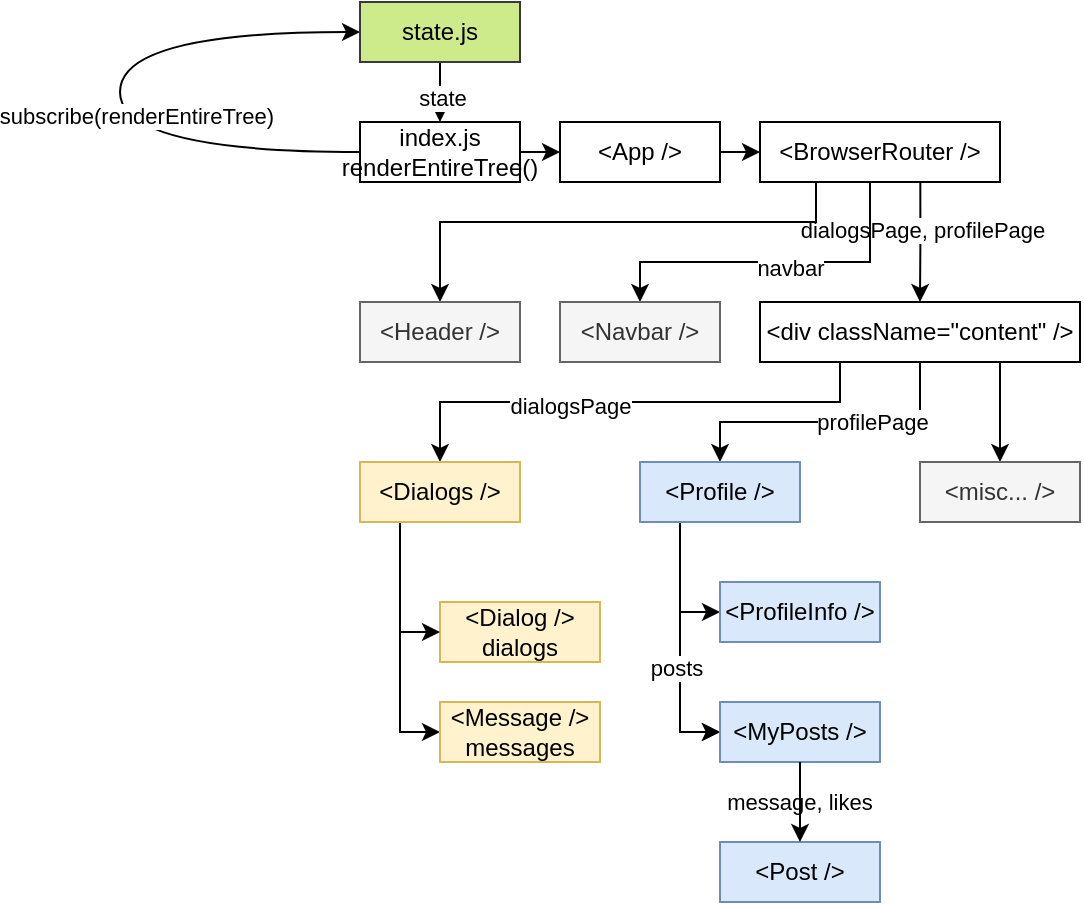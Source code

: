 <mxfile version="13.8.8" type="github">
  <diagram id="NrRwmYd_rE9BjqmSeeqi" name="Page-1">
    <mxGraphModel dx="813" dy="435" grid="1" gridSize="10" guides="1" tooltips="1" connect="1" arrows="1" fold="1" page="1" pageScale="1" pageWidth="1169" pageHeight="1654" math="0" shadow="0">
      <root>
        <mxCell id="0" />
        <mxCell id="1" parent="0" />
        <mxCell id="PeZL889Ma0l5DyYccscX-35" value="" style="rounded=0;whiteSpace=wrap;html=1;" parent="1" vertex="1">
          <mxGeometry x="240" y="350" width="80" height="30" as="geometry" />
        </mxCell>
        <mxCell id="PeZL889Ma0l5DyYccscX-36" value="&amp;lt;Dialog /&amp;gt;&lt;br&gt;dialogs" style="text;html=1;strokeColor=#d6b656;fillColor=#fff2cc;align=center;verticalAlign=middle;whiteSpace=wrap;rounded=0;" parent="1" vertex="1">
          <mxGeometry x="240" y="350" width="80" height="30" as="geometry" />
        </mxCell>
        <mxCell id="PeZL889Ma0l5DyYccscX-7" value="" style="rounded=0;whiteSpace=wrap;html=1;" parent="1" vertex="1">
          <mxGeometry x="400" y="110" width="120" height="30" as="geometry" />
        </mxCell>
        <mxCell id="PeZL889Ma0l5DyYccscX-8" value="&amp;lt;BrowserRouter /&amp;gt;" style="text;html=1;strokeColor=none;fillColor=none;align=center;verticalAlign=middle;whiteSpace=wrap;rounded=0;" parent="1" vertex="1">
          <mxGeometry x="400" y="110" width="120" height="30" as="geometry" />
        </mxCell>
        <mxCell id="PeZL889Ma0l5DyYccscX-17" value="" style="rounded=0;whiteSpace=wrap;html=1;" parent="1" vertex="1">
          <mxGeometry x="400" y="200" width="160" height="30" as="geometry" />
        </mxCell>
        <mxCell id="PeZL889Ma0l5DyYccscX-24" style="edgeStyle=orthogonalEdgeStyle;rounded=0;orthogonalLoop=1;jettySize=auto;html=1;exitX=0.668;exitY=1;exitDx=0;exitDy=0;entryX=0.5;entryY=0;entryDx=0;entryDy=0;exitPerimeter=0;" parent="1" source="PeZL889Ma0l5DyYccscX-8" target="PeZL889Ma0l5DyYccscX-18" edge="1">
          <mxGeometry relative="1" as="geometry" />
        </mxCell>
        <mxCell id="PeZL889Ma0l5DyYccscX-57" value="dialogsPage, profilePage" style="edgeLabel;html=1;align=center;verticalAlign=middle;resizable=0;points=[];rotation=0;" parent="PeZL889Ma0l5DyYccscX-24" vertex="1" connectable="0">
          <mxGeometry x="-0.198" y="1" relative="1" as="geometry">
            <mxPoint as="offset" />
          </mxGeometry>
        </mxCell>
        <mxCell id="PeZL889Ma0l5DyYccscX-31" style="edgeStyle=orthogonalEdgeStyle;rounded=0;orthogonalLoop=1;jettySize=auto;html=1;exitX=0.25;exitY=1;exitDx=0;exitDy=0;entryX=0.5;entryY=0;entryDx=0;entryDy=0;" parent="1" source="PeZL889Ma0l5DyYccscX-18" target="PeZL889Ma0l5DyYccscX-26" edge="1">
          <mxGeometry relative="1" as="geometry">
            <Array as="points">
              <mxPoint x="440" y="250" />
              <mxPoint x="240" y="250" />
            </Array>
          </mxGeometry>
        </mxCell>
        <mxCell id="PeZL889Ma0l5DyYccscX-58" value="dialogsPage" style="edgeLabel;html=1;align=center;verticalAlign=middle;resizable=0;points=[];" parent="PeZL889Ma0l5DyYccscX-31" vertex="1" connectable="0">
          <mxGeometry x="0.238" y="2" relative="1" as="geometry">
            <mxPoint as="offset" />
          </mxGeometry>
        </mxCell>
        <mxCell id="PeZL889Ma0l5DyYccscX-32" style="edgeStyle=orthogonalEdgeStyle;rounded=0;orthogonalLoop=1;jettySize=auto;html=1;exitX=0.5;exitY=1;exitDx=0;exitDy=0;entryX=0.5;entryY=0;entryDx=0;entryDy=0;" parent="1" source="PeZL889Ma0l5DyYccscX-18" target="PeZL889Ma0l5DyYccscX-28" edge="1">
          <mxGeometry relative="1" as="geometry">
            <Array as="points">
              <mxPoint x="480" y="260" />
              <mxPoint x="380" y="260" />
            </Array>
          </mxGeometry>
        </mxCell>
        <mxCell id="PeZL889Ma0l5DyYccscX-56" value="profilePage" style="edgeLabel;html=1;align=center;verticalAlign=middle;resizable=0;points=[];" parent="PeZL889Ma0l5DyYccscX-32" vertex="1" connectable="0">
          <mxGeometry x="-0.281" relative="1" as="geometry">
            <mxPoint as="offset" />
          </mxGeometry>
        </mxCell>
        <mxCell id="PeZL889Ma0l5DyYccscX-33" style="edgeStyle=orthogonalEdgeStyle;rounded=0;orthogonalLoop=1;jettySize=auto;html=1;exitX=0.75;exitY=1;exitDx=0;exitDy=0;entryX=0.5;entryY=0;entryDx=0;entryDy=0;" parent="1" source="PeZL889Ma0l5DyYccscX-18" target="PeZL889Ma0l5DyYccscX-30" edge="1">
          <mxGeometry relative="1" as="geometry" />
        </mxCell>
        <mxCell id="PeZL889Ma0l5DyYccscX-18" value="&amp;lt;div className=&quot;content&quot; /&amp;gt;" style="text;html=1;strokeColor=none;fillColor=none;align=center;verticalAlign=middle;whiteSpace=wrap;rounded=0;" parent="1" vertex="1">
          <mxGeometry x="400" y="200" width="160" height="30" as="geometry" />
        </mxCell>
        <mxCell id="PeZL889Ma0l5DyYccscX-9" style="edgeStyle=orthogonalEdgeStyle;rounded=0;orthogonalLoop=1;jettySize=auto;html=1;exitX=1;exitY=0.5;exitDx=0;exitDy=0;entryX=0;entryY=0.5;entryDx=0;entryDy=0;" parent="1" source="alqPYtF8ae9YzJ5CwO1B-1" target="PeZL889Ma0l5DyYccscX-4" edge="1">
          <mxGeometry relative="1" as="geometry" />
        </mxCell>
        <mxCell id="alqPYtF8ae9YzJ5CwO1B-1" value="" style="rounded=0;whiteSpace=wrap;html=1;" parent="1" vertex="1">
          <mxGeometry x="200" y="110" width="80" height="30" as="geometry" />
        </mxCell>
        <mxCell id="alqPYtF8ae9YzJ5CwO1B-2" value="index.js&lt;br&gt;renderEntireTree()" style="text;html=1;strokeColor=none;fillColor=none;align=center;verticalAlign=middle;whiteSpace=wrap;rounded=0;" parent="1" vertex="1">
          <mxGeometry x="200" y="110" width="80" height="30" as="geometry" />
        </mxCell>
        <mxCell id="PeZL889Ma0l5DyYccscX-12" style="edgeStyle=orthogonalEdgeStyle;rounded=0;orthogonalLoop=1;jettySize=auto;html=1;exitX=1;exitY=0.5;exitDx=0;exitDy=0;entryX=0;entryY=0.5;entryDx=0;entryDy=0;" parent="1" source="PeZL889Ma0l5DyYccscX-4" target="PeZL889Ma0l5DyYccscX-7" edge="1">
          <mxGeometry relative="1" as="geometry" />
        </mxCell>
        <mxCell id="PeZL889Ma0l5DyYccscX-4" value="" style="rounded=0;whiteSpace=wrap;html=1;" parent="1" vertex="1">
          <mxGeometry x="300" y="110" width="80" height="30" as="geometry" />
        </mxCell>
        <mxCell id="PeZL889Ma0l5DyYccscX-5" value="&amp;lt;App /&amp;gt;" style="text;html=1;strokeColor=none;fillColor=none;align=center;verticalAlign=middle;whiteSpace=wrap;rounded=0;" parent="1" vertex="1">
          <mxGeometry x="300" y="110" width="80" height="30" as="geometry" />
        </mxCell>
        <mxCell id="PeZL889Ma0l5DyYccscX-20" style="edgeStyle=orthogonalEdgeStyle;rounded=0;orthogonalLoop=1;jettySize=auto;html=1;exitX=0.25;exitY=1;exitDx=0;exitDy=0;entryX=0.5;entryY=0;entryDx=0;entryDy=0;" parent="1" source="PeZL889Ma0l5DyYccscX-8" target="PeZL889Ma0l5DyYccscX-14" edge="1">
          <mxGeometry relative="1" as="geometry">
            <Array as="points">
              <mxPoint x="428" y="140" />
              <mxPoint x="428" y="160" />
              <mxPoint x="240" y="160" />
            </Array>
          </mxGeometry>
        </mxCell>
        <mxCell id="PeZL889Ma0l5DyYccscX-21" style="edgeStyle=orthogonalEdgeStyle;rounded=0;orthogonalLoop=1;jettySize=auto;html=1;entryX=0.5;entryY=0;entryDx=0;entryDy=0;" parent="1" source="PeZL889Ma0l5DyYccscX-8" target="PeZL889Ma0l5DyYccscX-16" edge="1">
          <mxGeometry relative="1" as="geometry">
            <Array as="points">
              <mxPoint x="455" y="180" />
              <mxPoint x="340" y="180" />
            </Array>
          </mxGeometry>
        </mxCell>
        <mxCell id="IiRj5UxRMQPiWd51dZq1-3" value="navbar" style="edgeLabel;html=1;align=center;verticalAlign=middle;resizable=0;points=[];" parent="PeZL889Ma0l5DyYccscX-21" vertex="1" connectable="0">
          <mxGeometry x="-0.085" y="3" relative="1" as="geometry">
            <mxPoint as="offset" />
          </mxGeometry>
        </mxCell>
        <mxCell id="PeZL889Ma0l5DyYccscX-13" value="" style="rounded=0;whiteSpace=wrap;html=1;" parent="1" vertex="1">
          <mxGeometry x="200" y="200" width="80" height="30" as="geometry" />
        </mxCell>
        <mxCell id="PeZL889Ma0l5DyYccscX-14" value="&amp;lt;Header /&amp;gt;" style="text;html=1;strokeColor=#666666;fillColor=#f5f5f5;align=center;verticalAlign=middle;whiteSpace=wrap;rounded=0;fontColor=#333333;" parent="1" vertex="1">
          <mxGeometry x="200" y="200" width="80" height="30" as="geometry" />
        </mxCell>
        <mxCell id="PeZL889Ma0l5DyYccscX-15" value="" style="rounded=0;whiteSpace=wrap;html=1;" parent="1" vertex="1">
          <mxGeometry x="300" y="200" width="80" height="30" as="geometry" />
        </mxCell>
        <mxCell id="PeZL889Ma0l5DyYccscX-16" value="&amp;lt;Navbar /&amp;gt;" style="text;html=1;strokeColor=#666666;fillColor=#f5f5f5;align=center;verticalAlign=middle;whiteSpace=wrap;rounded=0;fontColor=#333333;" parent="1" vertex="1">
          <mxGeometry x="300" y="200" width="80" height="30" as="geometry" />
        </mxCell>
        <mxCell id="PeZL889Ma0l5DyYccscX-25" value="" style="rounded=0;whiteSpace=wrap;html=1;" parent="1" vertex="1">
          <mxGeometry x="200" y="280" width="80" height="30" as="geometry" />
        </mxCell>
        <mxCell id="PeZL889Ma0l5DyYccscX-39" style="edgeStyle=orthogonalEdgeStyle;rounded=0;orthogonalLoop=1;jettySize=auto;html=1;exitX=0.25;exitY=1;exitDx=0;exitDy=0;entryX=0;entryY=0.5;entryDx=0;entryDy=0;" parent="1" source="PeZL889Ma0l5DyYccscX-26" target="PeZL889Ma0l5DyYccscX-36" edge="1">
          <mxGeometry relative="1" as="geometry" />
        </mxCell>
        <mxCell id="PeZL889Ma0l5DyYccscX-40" style="edgeStyle=orthogonalEdgeStyle;rounded=0;orthogonalLoop=1;jettySize=auto;html=1;exitX=0.25;exitY=1;exitDx=0;exitDy=0;entryX=0;entryY=0.5;entryDx=0;entryDy=0;" parent="1" source="PeZL889Ma0l5DyYccscX-26" target="PeZL889Ma0l5DyYccscX-38" edge="1">
          <mxGeometry relative="1" as="geometry">
            <Array as="points">
              <mxPoint x="220" y="415" />
            </Array>
          </mxGeometry>
        </mxCell>
        <mxCell id="PeZL889Ma0l5DyYccscX-26" value="&amp;lt;Dialogs /&amp;gt;" style="text;html=1;strokeColor=#d6b656;fillColor=#fff2cc;align=center;verticalAlign=middle;whiteSpace=wrap;rounded=0;" parent="1" vertex="1">
          <mxGeometry x="200" y="280" width="80" height="30" as="geometry" />
        </mxCell>
        <mxCell id="PeZL889Ma0l5DyYccscX-27" value="" style="rounded=0;whiteSpace=wrap;html=1;" parent="1" vertex="1">
          <mxGeometry x="340" y="280" width="80" height="30" as="geometry" />
        </mxCell>
        <mxCell id="PeZL889Ma0l5DyYccscX-45" value="" style="edgeStyle=orthogonalEdgeStyle;rounded=0;orthogonalLoop=1;jettySize=auto;html=1;exitX=0.25;exitY=1;exitDx=0;exitDy=0;entryX=0;entryY=0.5;entryDx=0;entryDy=0;" parent="1" source="PeZL889Ma0l5DyYccscX-28" target="PeZL889Ma0l5DyYccscX-44" edge="1">
          <mxGeometry relative="1" as="geometry" />
        </mxCell>
        <mxCell id="PeZL889Ma0l5DyYccscX-46" style="edgeStyle=orthogonalEdgeStyle;rounded=0;orthogonalLoop=1;jettySize=auto;html=1;exitX=0.25;exitY=1;exitDx=0;exitDy=0;entryX=0;entryY=0.5;entryDx=0;entryDy=0;" parent="1" source="PeZL889Ma0l5DyYccscX-28" target="PeZL889Ma0l5DyYccscX-42" edge="1">
          <mxGeometry relative="1" as="geometry">
            <Array as="points">
              <mxPoint x="360" y="355" />
            </Array>
          </mxGeometry>
        </mxCell>
        <mxCell id="PeZL889Ma0l5DyYccscX-28" value="&amp;lt;Profile /&amp;gt;" style="text;html=1;strokeColor=#6c8ebf;fillColor=#dae8fc;align=center;verticalAlign=middle;whiteSpace=wrap;rounded=0;" parent="1" vertex="1">
          <mxGeometry x="340" y="280" width="80" height="30" as="geometry" />
        </mxCell>
        <mxCell id="PeZL889Ma0l5DyYccscX-29" value="" style="rounded=0;whiteSpace=wrap;html=1;" parent="1" vertex="1">
          <mxGeometry x="480" y="280" width="80" height="30" as="geometry" />
        </mxCell>
        <mxCell id="PeZL889Ma0l5DyYccscX-30" value="&amp;lt;misc... /&amp;gt;" style="text;html=1;strokeColor=#666666;fillColor=#f5f5f5;align=center;verticalAlign=middle;whiteSpace=wrap;rounded=0;fontColor=#333333;" parent="1" vertex="1">
          <mxGeometry x="480" y="280" width="80" height="30" as="geometry" />
        </mxCell>
        <mxCell id="PeZL889Ma0l5DyYccscX-37" value="" style="rounded=0;whiteSpace=wrap;html=1;" parent="1" vertex="1">
          <mxGeometry x="240" y="400" width="80" height="30" as="geometry" />
        </mxCell>
        <mxCell id="PeZL889Ma0l5DyYccscX-38" value="&amp;lt;Message /&amp;gt;&lt;br&gt;messages" style="text;html=1;strokeColor=#d6b656;fillColor=#fff2cc;align=center;verticalAlign=middle;whiteSpace=wrap;rounded=0;" parent="1" vertex="1">
          <mxGeometry x="240" y="400" width="80" height="30" as="geometry" />
        </mxCell>
        <mxCell id="PeZL889Ma0l5DyYccscX-41" value="" style="rounded=0;whiteSpace=wrap;html=1;" parent="1" vertex="1">
          <mxGeometry x="380" y="340" width="80" height="30" as="geometry" />
        </mxCell>
        <mxCell id="PeZL889Ma0l5DyYccscX-42" value="&amp;lt;ProfileInfo /&amp;gt;" style="text;html=1;strokeColor=#6c8ebf;fillColor=#dae8fc;align=center;verticalAlign=middle;whiteSpace=wrap;rounded=0;" parent="1" vertex="1">
          <mxGeometry x="380" y="340" width="80" height="30" as="geometry" />
        </mxCell>
        <mxCell id="PeZL889Ma0l5DyYccscX-43" value="" style="rounded=0;whiteSpace=wrap;html=1;" parent="1" vertex="1">
          <mxGeometry x="380" y="400" width="80" height="30" as="geometry" />
        </mxCell>
        <mxCell id="PeZL889Ma0l5DyYccscX-52" style="edgeStyle=orthogonalEdgeStyle;rounded=0;orthogonalLoop=1;jettySize=auto;html=1;entryX=0;entryY=0.5;entryDx=0;entryDy=0;" parent="1" target="PeZL889Ma0l5DyYccscX-44" edge="1">
          <mxGeometry relative="1" as="geometry">
            <mxPoint x="360" y="370" as="sourcePoint" />
            <Array as="points">
              <mxPoint x="360" y="415" />
            </Array>
          </mxGeometry>
        </mxCell>
        <mxCell id="PeZL889Ma0l5DyYccscX-54" value="posts" style="edgeLabel;html=1;align=center;verticalAlign=middle;resizable=0;points=[];" parent="PeZL889Ma0l5DyYccscX-52" vertex="1" connectable="0">
          <mxGeometry x="-0.618" y="-2" relative="1" as="geometry">
            <mxPoint as="offset" />
          </mxGeometry>
        </mxCell>
        <mxCell id="PeZL889Ma0l5DyYccscX-44" value="&amp;lt;MyPosts /&amp;gt;" style="text;html=1;strokeColor=#6c8ebf;fillColor=#dae8fc;align=center;verticalAlign=middle;whiteSpace=wrap;rounded=0;" parent="1" vertex="1">
          <mxGeometry x="380" y="400" width="80" height="30" as="geometry" />
        </mxCell>
        <mxCell id="PeZL889Ma0l5DyYccscX-47" value="" style="rounded=0;whiteSpace=wrap;html=1;" parent="1" vertex="1">
          <mxGeometry x="380" y="470" width="80" height="30" as="geometry" />
        </mxCell>
        <mxCell id="PeZL889Ma0l5DyYccscX-48" value="&amp;lt;Post /&amp;gt;" style="text;html=1;strokeColor=#6c8ebf;fillColor=#dae8fc;align=center;verticalAlign=middle;whiteSpace=wrap;rounded=0;" parent="1" vertex="1">
          <mxGeometry x="380" y="470" width="80" height="30" as="geometry" />
        </mxCell>
        <mxCell id="IiRj5UxRMQPiWd51dZq1-2" style="edgeStyle=orthogonalEdgeStyle;rounded=0;orthogonalLoop=1;jettySize=auto;html=1;entryX=0.5;entryY=0;entryDx=0;entryDy=0;" parent="1" source="IiRj5UxRMQPiWd51dZq1-1" target="alqPYtF8ae9YzJ5CwO1B-1" edge="1">
          <mxGeometry relative="1" as="geometry" />
        </mxCell>
        <mxCell id="LP6SNWs96o9m9xMbgD9o-9" value="state" style="edgeLabel;html=1;align=center;verticalAlign=middle;resizable=0;points=[];" parent="IiRj5UxRMQPiWd51dZq1-2" vertex="1" connectable="0">
          <mxGeometry x="0.511" y="1" relative="1" as="geometry">
            <mxPoint as="offset" />
          </mxGeometry>
        </mxCell>
        <mxCell id="IiRj5UxRMQPiWd51dZq1-1" value="state.js" style="rounded=0;whiteSpace=wrap;html=1;fillColor=#cdeb8b;strokeColor=#36393d;" parent="1" vertex="1">
          <mxGeometry x="200" y="50" width="80" height="30" as="geometry" />
        </mxCell>
        <mxCell id="IiRj5UxRMQPiWd51dZq1-8" value="" style="group" parent="1" vertex="1" connectable="0">
          <mxGeometry x="375" y="440" width="90" height="20" as="geometry" />
        </mxCell>
        <mxCell id="IiRj5UxRMQPiWd51dZq1-7" style="edgeStyle=orthogonalEdgeStyle;rounded=0;orthogonalLoop=1;jettySize=auto;html=1;exitX=0.5;exitY=1;exitDx=0;exitDy=0;entryX=0.5;entryY=0;entryDx=0;entryDy=0;" parent="IiRj5UxRMQPiWd51dZq1-8" source="PeZL889Ma0l5DyYccscX-44" target="PeZL889Ma0l5DyYccscX-48" edge="1">
          <mxGeometry relative="1" as="geometry" />
        </mxCell>
        <mxCell id="IiRj5UxRMQPiWd51dZq1-5" value="&lt;font style=&quot;font-size: 11px&quot;&gt;message, likes&lt;/font&gt;" style="text;html=1;strokeColor=none;fillColor=none;align=center;verticalAlign=middle;whiteSpace=wrap;rounded=0;" parent="IiRj5UxRMQPiWd51dZq1-8" vertex="1">
          <mxGeometry width="90" height="20" as="geometry" />
        </mxCell>
        <mxCell id="Q4U-Kj6h4zjnLTCL8iLI-1" value="" style="curved=1;endArrow=classic;html=1;exitX=0;exitY=0.5;exitDx=0;exitDy=0;entryX=0;entryY=0.5;entryDx=0;entryDy=0;" edge="1" parent="1" source="alqPYtF8ae9YzJ5CwO1B-1" target="IiRj5UxRMQPiWd51dZq1-1">
          <mxGeometry width="50" height="50" relative="1" as="geometry">
            <mxPoint x="100" y="190" as="sourcePoint" />
            <mxPoint x="150" y="140" as="targetPoint" />
            <Array as="points">
              <mxPoint x="80" y="125" />
              <mxPoint x="80" y="65" />
            </Array>
          </mxGeometry>
        </mxCell>
        <mxCell id="Q4U-Kj6h4zjnLTCL8iLI-2" value="subscribe(renderEntireTree)" style="edgeLabel;html=1;align=center;verticalAlign=middle;resizable=0;points=[];" vertex="1" connectable="0" parent="Q4U-Kj6h4zjnLTCL8iLI-1">
          <mxGeometry x="-0.252" y="-18" relative="1" as="geometry">
            <mxPoint as="offset" />
          </mxGeometry>
        </mxCell>
      </root>
    </mxGraphModel>
  </diagram>
</mxfile>
